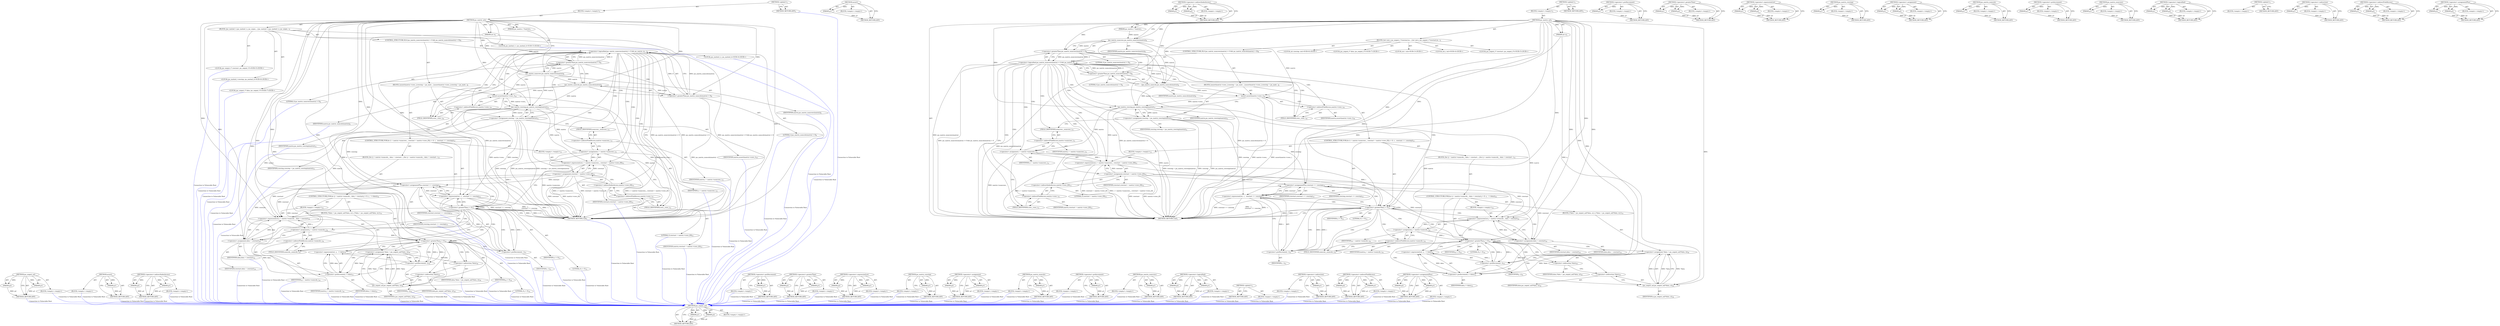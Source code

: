 digraph "&lt;operator&gt;.assignmentPlus" {
vulnerable_172 [label=<(METHOD,jas_seqent_asl)>];
vulnerable_173 [label=<(PARAM,p1)>];
vulnerable_174 [label=<(PARAM,p2)>];
vulnerable_175 [label=<(BLOCK,&lt;empty&gt;,&lt;empty&gt;)>];
vulnerable_176 [label=<(METHOD_RETURN,ANY)>];
vulnerable_127 [label=<(METHOD,assert)>];
vulnerable_128 [label=<(PARAM,p1)>];
vulnerable_129 [label=<(BLOCK,&lt;empty&gt;,&lt;empty&gt;)>];
vulnerable_130 [label=<(METHOD_RETURN,ANY)>];
vulnerable_150 [label=<(METHOD,&lt;operator&gt;.indirectIndexAccess)>];
vulnerable_151 [label=<(PARAM,p1)>];
vulnerable_152 [label=<(PARAM,p2)>];
vulnerable_153 [label=<(BLOCK,&lt;empty&gt;,&lt;empty&gt;)>];
vulnerable_154 [label=<(METHOD_RETURN,ANY)>];
vulnerable_6 [label=<(METHOD,&lt;global&gt;)<SUB>1</SUB>>];
vulnerable_7 [label=<(BLOCK,&lt;empty&gt;,&lt;empty&gt;)<SUB>1</SUB>>];
vulnerable_8 [label=<(METHOD,jas_matrix_asl)<SUB>1</SUB>>];
vulnerable_9 [label=<(PARAM,jas_matrix_t *matrix)<SUB>1</SUB>>];
vulnerable_10 [label=<(PARAM,int n)<SUB>1</SUB>>];
vulnerable_11 [label=<(BLOCK,{
	int i;
	int j;
 	jas_seqent_t *rowstart;
	in...,{
	int i;
	int j;
 	jas_seqent_t *rowstart;
	in...)<SUB>2</SUB>>];
vulnerable_12 [label="<(LOCAL,int i: int)<SUB>3</SUB>>"];
vulnerable_13 [label="<(LOCAL,int j: int)<SUB>4</SUB>>"];
vulnerable_14 [label="<(LOCAL,jas_seqent_t* rowstart: jas_seqent_t*)<SUB>5</SUB>>"];
vulnerable_15 [label="<(LOCAL,int rowstep: int)<SUB>6</SUB>>"];
vulnerable_16 [label="<(LOCAL,jas_seqent_t* data: jas_seqent_t*)<SUB>7</SUB>>"];
vulnerable_17 [label=<(CONTROL_STRUCTURE,IF,if (jas_matrix_numrows(matrix) &gt; 0 &amp;&amp; jas_matrix_numcols(matrix) &gt; 0))<SUB>9</SUB>>];
vulnerable_18 [label=<(&lt;operator&gt;.logicalAnd,jas_matrix_numrows(matrix) &gt; 0 &amp;&amp; jas_matrix_nu...)<SUB>9</SUB>>];
vulnerable_19 [label=<(&lt;operator&gt;.greaterThan,jas_matrix_numrows(matrix) &gt; 0)<SUB>9</SUB>>];
vulnerable_20 [label=<(jas_matrix_numrows,jas_matrix_numrows(matrix))<SUB>9</SUB>>];
vulnerable_21 [label=<(IDENTIFIER,matrix,jas_matrix_numrows(matrix))<SUB>9</SUB>>];
vulnerable_22 [label=<(LITERAL,0,jas_matrix_numrows(matrix) &gt; 0)<SUB>9</SUB>>];
vulnerable_23 [label=<(&lt;operator&gt;.greaterThan,jas_matrix_numcols(matrix) &gt; 0)<SUB>9</SUB>>];
vulnerable_24 [label=<(jas_matrix_numcols,jas_matrix_numcols(matrix))<SUB>9</SUB>>];
vulnerable_25 [label=<(IDENTIFIER,matrix,jas_matrix_numcols(matrix))<SUB>9</SUB>>];
vulnerable_26 [label=<(LITERAL,0,jas_matrix_numcols(matrix) &gt; 0)<SUB>9</SUB>>];
vulnerable_27 [label=<(BLOCK,{
		assert(matrix-&gt;rows_);
		rowstep = jas_matr...,{
		assert(matrix-&gt;rows_);
		rowstep = jas_matr...)<SUB>9</SUB>>];
vulnerable_28 [label=<(assert,assert(matrix-&gt;rows_))<SUB>10</SUB>>];
vulnerable_29 [label=<(&lt;operator&gt;.indirectFieldAccess,matrix-&gt;rows_)<SUB>10</SUB>>];
vulnerable_30 [label=<(IDENTIFIER,matrix,assert(matrix-&gt;rows_))<SUB>10</SUB>>];
vulnerable_31 [label=<(FIELD_IDENTIFIER,rows_,rows_)<SUB>10</SUB>>];
vulnerable_32 [label=<(&lt;operator&gt;.assignment,rowstep = jas_matrix_rowstep(matrix))<SUB>11</SUB>>];
vulnerable_33 [label=<(IDENTIFIER,rowstep,rowstep = jas_matrix_rowstep(matrix))<SUB>11</SUB>>];
vulnerable_34 [label=<(jas_matrix_rowstep,jas_matrix_rowstep(matrix))<SUB>11</SUB>>];
vulnerable_35 [label=<(IDENTIFIER,matrix,jas_matrix_rowstep(matrix))<SUB>11</SUB>>];
vulnerable_36 [label=<(CONTROL_STRUCTURE,FOR,for (i = matrix-&gt;numrows_, rowstart = matrix-&gt;rows_[0];i &gt; 0;--i,
		  rowstart += rowstep))<SUB>12</SUB>>];
vulnerable_37 [label=<(BLOCK,&lt;empty&gt;,&lt;empty&gt;)<SUB>12</SUB>>];
vulnerable_38 [label=<(&lt;operator&gt;.expressionList,i = matrix-&gt;numrows_, rowstart = matrix-&gt;rows_[0])<SUB>12</SUB>>];
vulnerable_39 [label=<(&lt;operator&gt;.assignment,i = matrix-&gt;numrows_)<SUB>12</SUB>>];
vulnerable_40 [label=<(IDENTIFIER,i,i = matrix-&gt;numrows_)<SUB>12</SUB>>];
vulnerable_41 [label=<(&lt;operator&gt;.indirectFieldAccess,matrix-&gt;numrows_)<SUB>12</SUB>>];
vulnerable_42 [label=<(IDENTIFIER,matrix,i = matrix-&gt;numrows_)<SUB>12</SUB>>];
vulnerable_43 [label=<(FIELD_IDENTIFIER,numrows_,numrows_)<SUB>12</SUB>>];
vulnerable_44 [label=<(&lt;operator&gt;.assignment,rowstart = matrix-&gt;rows_[0])<SUB>12</SUB>>];
vulnerable_45 [label=<(IDENTIFIER,rowstart,rowstart = matrix-&gt;rows_[0])<SUB>12</SUB>>];
vulnerable_46 [label=<(&lt;operator&gt;.indirectIndexAccess,matrix-&gt;rows_[0])<SUB>12</SUB>>];
vulnerable_47 [label=<(&lt;operator&gt;.indirectFieldAccess,matrix-&gt;rows_)<SUB>12</SUB>>];
vulnerable_48 [label=<(IDENTIFIER,matrix,rowstart = matrix-&gt;rows_[0])<SUB>12</SUB>>];
vulnerable_49 [label=<(FIELD_IDENTIFIER,rows_,rows_)<SUB>12</SUB>>];
vulnerable_50 [label=<(LITERAL,0,rowstart = matrix-&gt;rows_[0])<SUB>12</SUB>>];
vulnerable_51 [label=<(&lt;operator&gt;.greaterThan,i &gt; 0)<SUB>12</SUB>>];
vulnerable_52 [label=<(IDENTIFIER,i,i &gt; 0)<SUB>12</SUB>>];
vulnerable_53 [label=<(LITERAL,0,i &gt; 0)<SUB>12</SUB>>];
vulnerable_54 [label=<(&lt;operator&gt;.expressionList,--i,
		  rowstart += rowstep)<SUB>12</SUB>>];
vulnerable_55 [label=<(&lt;operator&gt;.preDecrement,--i)<SUB>12</SUB>>];
vulnerable_56 [label=<(IDENTIFIER,i,--i)<SUB>12</SUB>>];
vulnerable_57 [label=<(&lt;operator&gt;.assignmentPlus,rowstart += rowstep)<SUB>13</SUB>>];
vulnerable_58 [label=<(IDENTIFIER,rowstart,rowstart += rowstep)<SUB>13</SUB>>];
vulnerable_59 [label=<(IDENTIFIER,rowstep,rowstart += rowstep)<SUB>13</SUB>>];
vulnerable_60 [label=<(BLOCK,{
			for (j = matrix-&gt;numcols_, data = rowstart...,{
			for (j = matrix-&gt;numcols_, data = rowstart...)<SUB>13</SUB>>];
vulnerable_61 [label=<(CONTROL_STRUCTURE,FOR,for (j = matrix-&gt;numcols_, data = rowstart;j &gt; 0;--j,
			  ++data))<SUB>14</SUB>>];
vulnerable_62 [label=<(BLOCK,&lt;empty&gt;,&lt;empty&gt;)<SUB>14</SUB>>];
vulnerable_63 [label=<(&lt;operator&gt;.expressionList,j = matrix-&gt;numcols_, data = rowstart)<SUB>14</SUB>>];
vulnerable_64 [label=<(&lt;operator&gt;.assignment,j = matrix-&gt;numcols_)<SUB>14</SUB>>];
vulnerable_65 [label=<(IDENTIFIER,j,j = matrix-&gt;numcols_)<SUB>14</SUB>>];
vulnerable_66 [label=<(&lt;operator&gt;.indirectFieldAccess,matrix-&gt;numcols_)<SUB>14</SUB>>];
vulnerable_67 [label=<(IDENTIFIER,matrix,j = matrix-&gt;numcols_)<SUB>14</SUB>>];
vulnerable_68 [label=<(FIELD_IDENTIFIER,numcols_,numcols_)<SUB>14</SUB>>];
vulnerable_69 [label=<(&lt;operator&gt;.assignment,data = rowstart)<SUB>14</SUB>>];
vulnerable_70 [label=<(IDENTIFIER,data,data = rowstart)<SUB>14</SUB>>];
vulnerable_71 [label=<(IDENTIFIER,rowstart,data = rowstart)<SUB>14</SUB>>];
vulnerable_72 [label=<(&lt;operator&gt;.greaterThan,j &gt; 0)<SUB>14</SUB>>];
vulnerable_73 [label=<(IDENTIFIER,j,j &gt; 0)<SUB>14</SUB>>];
vulnerable_74 [label=<(LITERAL,0,j &gt; 0)<SUB>14</SUB>>];
vulnerable_75 [label=<(&lt;operator&gt;.expressionList,--j,
			  ++data)<SUB>14</SUB>>];
vulnerable_76 [label=<(&lt;operator&gt;.preDecrement,--j)<SUB>14</SUB>>];
vulnerable_77 [label=<(IDENTIFIER,j,--j)<SUB>14</SUB>>];
vulnerable_78 [label=<(&lt;operator&gt;.preIncrement,++data)<SUB>15</SUB>>];
vulnerable_79 [label=<(IDENTIFIER,data,++data)<SUB>15</SUB>>];
vulnerable_80 [label=<(BLOCK,{
				*data = jas_seqent_asl(*data, n);
			},{
				*data = jas_seqent_asl(*data, n);
			})<SUB>15</SUB>>];
vulnerable_81 [label=<(&lt;operator&gt;.assignment,*data = jas_seqent_asl(*data, n))<SUB>16</SUB>>];
vulnerable_82 [label=<(&lt;operator&gt;.indirection,*data)<SUB>16</SUB>>];
vulnerable_83 [label=<(IDENTIFIER,data,*data = jas_seqent_asl(*data, n))<SUB>16</SUB>>];
vulnerable_84 [label=<(jas_seqent_asl,jas_seqent_asl(*data, n))<SUB>16</SUB>>];
vulnerable_85 [label=<(&lt;operator&gt;.indirection,*data)<SUB>16</SUB>>];
vulnerable_86 [label=<(IDENTIFIER,data,jas_seqent_asl(*data, n))<SUB>16</SUB>>];
vulnerable_87 [label=<(IDENTIFIER,n,jas_seqent_asl(*data, n))<SUB>16</SUB>>];
vulnerable_88 [label=<(METHOD_RETURN,void)<SUB>1</SUB>>];
vulnerable_90 [label=<(METHOD_RETURN,ANY)<SUB>1</SUB>>];
vulnerable_155 [label=<(METHOD,&lt;operator&gt;.preDecrement)>];
vulnerable_156 [label=<(PARAM,p1)>];
vulnerable_157 [label=<(BLOCK,&lt;empty&gt;,&lt;empty&gt;)>];
vulnerable_158 [label=<(METHOD_RETURN,ANY)>];
vulnerable_114 [label=<(METHOD,&lt;operator&gt;.greaterThan)>];
vulnerable_115 [label=<(PARAM,p1)>];
vulnerable_116 [label=<(PARAM,p2)>];
vulnerable_117 [label=<(BLOCK,&lt;empty&gt;,&lt;empty&gt;)>];
vulnerable_118 [label=<(METHOD_RETURN,ANY)>];
vulnerable_145 [label=<(METHOD,&lt;operator&gt;.expressionList)>];
vulnerable_146 [label=<(PARAM,p1)>];
vulnerable_147 [label=<(PARAM,p2)>];
vulnerable_148 [label=<(BLOCK,&lt;empty&gt;,&lt;empty&gt;)>];
vulnerable_149 [label=<(METHOD_RETURN,ANY)>];
vulnerable_141 [label=<(METHOD,jas_matrix_rowstep)>];
vulnerable_142 [label=<(PARAM,p1)>];
vulnerable_143 [label=<(BLOCK,&lt;empty&gt;,&lt;empty&gt;)>];
vulnerable_144 [label=<(METHOD_RETURN,ANY)>];
vulnerable_136 [label=<(METHOD,&lt;operator&gt;.assignment)>];
vulnerable_137 [label=<(PARAM,p1)>];
vulnerable_138 [label=<(PARAM,p2)>];
vulnerable_139 [label=<(BLOCK,&lt;empty&gt;,&lt;empty&gt;)>];
vulnerable_140 [label=<(METHOD_RETURN,ANY)>];
vulnerable_123 [label=<(METHOD,jas_matrix_numcols)>];
vulnerable_124 [label=<(PARAM,p1)>];
vulnerable_125 [label=<(BLOCK,&lt;empty&gt;,&lt;empty&gt;)>];
vulnerable_126 [label=<(METHOD_RETURN,ANY)>];
vulnerable_164 [label=<(METHOD,&lt;operator&gt;.preIncrement)>];
vulnerable_165 [label=<(PARAM,p1)>];
vulnerable_166 [label=<(BLOCK,&lt;empty&gt;,&lt;empty&gt;)>];
vulnerable_167 [label=<(METHOD_RETURN,ANY)>];
vulnerable_119 [label=<(METHOD,jas_matrix_numrows)>];
vulnerable_120 [label=<(PARAM,p1)>];
vulnerable_121 [label=<(BLOCK,&lt;empty&gt;,&lt;empty&gt;)>];
vulnerable_122 [label=<(METHOD_RETURN,ANY)>];
vulnerable_109 [label=<(METHOD,&lt;operator&gt;.logicalAnd)>];
vulnerable_110 [label=<(PARAM,p1)>];
vulnerable_111 [label=<(PARAM,p2)>];
vulnerable_112 [label=<(BLOCK,&lt;empty&gt;,&lt;empty&gt;)>];
vulnerable_113 [label=<(METHOD_RETURN,ANY)>];
vulnerable_103 [label=<(METHOD,&lt;global&gt;)<SUB>1</SUB>>];
vulnerable_104 [label=<(BLOCK,&lt;empty&gt;,&lt;empty&gt;)>];
vulnerable_105 [label=<(METHOD_RETURN,ANY)>];
vulnerable_168 [label=<(METHOD,&lt;operator&gt;.indirection)>];
vulnerable_169 [label=<(PARAM,p1)>];
vulnerable_170 [label=<(BLOCK,&lt;empty&gt;,&lt;empty&gt;)>];
vulnerable_171 [label=<(METHOD_RETURN,ANY)>];
vulnerable_131 [label=<(METHOD,&lt;operator&gt;.indirectFieldAccess)>];
vulnerable_132 [label=<(PARAM,p1)>];
vulnerable_133 [label=<(PARAM,p2)>];
vulnerable_134 [label=<(BLOCK,&lt;empty&gt;,&lt;empty&gt;)>];
vulnerable_135 [label=<(METHOD_RETURN,ANY)>];
vulnerable_159 [label=<(METHOD,&lt;operator&gt;.assignmentPlus)>];
vulnerable_160 [label=<(PARAM,p1)>];
vulnerable_161 [label=<(PARAM,p2)>];
vulnerable_162 [label=<(BLOCK,&lt;empty&gt;,&lt;empty&gt;)>];
vulnerable_163 [label=<(METHOD_RETURN,ANY)>];
fixed_174 [label=<(METHOD,jas_seqent_asl)>];
fixed_175 [label=<(PARAM,p1)>];
fixed_176 [label=<(PARAM,p2)>];
fixed_177 [label=<(BLOCK,&lt;empty&gt;,&lt;empty&gt;)>];
fixed_178 [label=<(METHOD_RETURN,ANY)>];
fixed_129 [label=<(METHOD,assert)>];
fixed_130 [label=<(PARAM,p1)>];
fixed_131 [label=<(BLOCK,&lt;empty&gt;,&lt;empty&gt;)>];
fixed_132 [label=<(METHOD_RETURN,ANY)>];
fixed_152 [label=<(METHOD,&lt;operator&gt;.indirectIndexAccess)>];
fixed_153 [label=<(PARAM,p1)>];
fixed_154 [label=<(PARAM,p2)>];
fixed_155 [label=<(BLOCK,&lt;empty&gt;,&lt;empty&gt;)>];
fixed_156 [label=<(METHOD_RETURN,ANY)>];
fixed_6 [label=<(METHOD,&lt;global&gt;)<SUB>1</SUB>>];
fixed_7 [label=<(BLOCK,&lt;empty&gt;,&lt;empty&gt;)<SUB>1</SUB>>];
fixed_8 [label=<(METHOD,jas_matrix_asl)<SUB>1</SUB>>];
fixed_9 [label=<(PARAM,jas_matrix_t *matrix)<SUB>1</SUB>>];
fixed_10 [label=<(PARAM,int n)<SUB>1</SUB>>];
fixed_11 [label=<(BLOCK,{
	jas_matind_t i;
	jas_matind_t j;
 	jas_seqen...,{
	jas_matind_t i;
	jas_matind_t j;
 	jas_seqen...)<SUB>2</SUB>>];
fixed_12 [label="<(LOCAL,jas_matind_t i: jas_matind_t)<SUB>3</SUB>>"];
fixed_13 [label="<(LOCAL,jas_matind_t j: jas_matind_t)<SUB>4</SUB>>"];
fixed_14 [label="<(LOCAL,jas_seqent_t* rowstart: jas_seqent_t*)<SUB>5</SUB>>"];
fixed_15 [label="<(LOCAL,jas_matind_t rowstep: jas_matind_t)<SUB>6</SUB>>"];
fixed_16 [label="<(LOCAL,jas_seqent_t* data: jas_seqent_t*)<SUB>7</SUB>>"];
fixed_17 [label=<(CONTROL_STRUCTURE,IF,if (jas_matrix_numrows(matrix) &gt; 0 &amp;&amp; jas_matrix_numcols(matrix) &gt; 0))<SUB>9</SUB>>];
fixed_18 [label=<(&lt;operator&gt;.logicalAnd,jas_matrix_numrows(matrix) &gt; 0 &amp;&amp; jas_matrix_nu...)<SUB>9</SUB>>];
fixed_19 [label=<(&lt;operator&gt;.greaterThan,jas_matrix_numrows(matrix) &gt; 0)<SUB>9</SUB>>];
fixed_20 [label=<(jas_matrix_numrows,jas_matrix_numrows(matrix))<SUB>9</SUB>>];
fixed_21 [label=<(IDENTIFIER,matrix,jas_matrix_numrows(matrix))<SUB>9</SUB>>];
fixed_22 [label=<(LITERAL,0,jas_matrix_numrows(matrix) &gt; 0)<SUB>9</SUB>>];
fixed_23 [label=<(&lt;operator&gt;.greaterThan,jas_matrix_numcols(matrix) &gt; 0)<SUB>9</SUB>>];
fixed_24 [label=<(jas_matrix_numcols,jas_matrix_numcols(matrix))<SUB>9</SUB>>];
fixed_25 [label=<(IDENTIFIER,matrix,jas_matrix_numcols(matrix))<SUB>9</SUB>>];
fixed_26 [label=<(LITERAL,0,jas_matrix_numcols(matrix) &gt; 0)<SUB>9</SUB>>];
fixed_27 [label=<(BLOCK,{
		assert(matrix-&gt;rows_);
		rowstep = jas_matr...,{
		assert(matrix-&gt;rows_);
		rowstep = jas_matr...)<SUB>9</SUB>>];
fixed_28 [label=<(assert,assert(matrix-&gt;rows_))<SUB>10</SUB>>];
fixed_29 [label=<(&lt;operator&gt;.indirectFieldAccess,matrix-&gt;rows_)<SUB>10</SUB>>];
fixed_30 [label=<(IDENTIFIER,matrix,assert(matrix-&gt;rows_))<SUB>10</SUB>>];
fixed_31 [label=<(FIELD_IDENTIFIER,rows_,rows_)<SUB>10</SUB>>];
fixed_32 [label=<(&lt;operator&gt;.assignment,rowstep = jas_matrix_rowstep(matrix))<SUB>11</SUB>>];
fixed_33 [label=<(IDENTIFIER,rowstep,rowstep = jas_matrix_rowstep(matrix))<SUB>11</SUB>>];
fixed_34 [label=<(jas_matrix_rowstep,jas_matrix_rowstep(matrix))<SUB>11</SUB>>];
fixed_35 [label=<(IDENTIFIER,matrix,jas_matrix_rowstep(matrix))<SUB>11</SUB>>];
fixed_36 [label=<(CONTROL_STRUCTURE,FOR,for (i = matrix-&gt;numrows_, rowstart = matrix-&gt;rows_[0];i &gt; 0;--i,
		  rowstart += rowstep))<SUB>12</SUB>>];
fixed_37 [label=<(BLOCK,&lt;empty&gt;,&lt;empty&gt;)<SUB>12</SUB>>];
fixed_38 [label=<(&lt;operator&gt;.expressionList,i = matrix-&gt;numrows_, rowstart = matrix-&gt;rows_[0])<SUB>12</SUB>>];
fixed_39 [label=<(&lt;operator&gt;.assignment,i = matrix-&gt;numrows_)<SUB>12</SUB>>];
fixed_40 [label=<(IDENTIFIER,i,i = matrix-&gt;numrows_)<SUB>12</SUB>>];
fixed_41 [label=<(&lt;operator&gt;.indirectFieldAccess,matrix-&gt;numrows_)<SUB>12</SUB>>];
fixed_42 [label=<(IDENTIFIER,matrix,i = matrix-&gt;numrows_)<SUB>12</SUB>>];
fixed_43 [label=<(FIELD_IDENTIFIER,numrows_,numrows_)<SUB>12</SUB>>];
fixed_44 [label=<(&lt;operator&gt;.assignment,rowstart = matrix-&gt;rows_[0])<SUB>12</SUB>>];
fixed_45 [label=<(IDENTIFIER,rowstart,rowstart = matrix-&gt;rows_[0])<SUB>12</SUB>>];
fixed_46 [label=<(&lt;operator&gt;.indirectIndexAccess,matrix-&gt;rows_[0])<SUB>12</SUB>>];
fixed_47 [label=<(&lt;operator&gt;.indirectFieldAccess,matrix-&gt;rows_)<SUB>12</SUB>>];
fixed_48 [label=<(IDENTIFIER,matrix,rowstart = matrix-&gt;rows_[0])<SUB>12</SUB>>];
fixed_49 [label=<(FIELD_IDENTIFIER,rows_,rows_)<SUB>12</SUB>>];
fixed_50 [label=<(LITERAL,0,rowstart = matrix-&gt;rows_[0])<SUB>12</SUB>>];
fixed_51 [label=<(&lt;operator&gt;.greaterThan,i &gt; 0)<SUB>12</SUB>>];
fixed_52 [label=<(IDENTIFIER,i,i &gt; 0)<SUB>12</SUB>>];
fixed_53 [label=<(LITERAL,0,i &gt; 0)<SUB>12</SUB>>];
fixed_54 [label=<(&lt;operator&gt;.expressionList,--i,
		  rowstart += rowstep)<SUB>12</SUB>>];
fixed_55 [label=<(&lt;operator&gt;.preDecrement,--i)<SUB>12</SUB>>];
fixed_56 [label=<(IDENTIFIER,i,--i)<SUB>12</SUB>>];
fixed_57 [label=<(&lt;operator&gt;.assignmentPlus,rowstart += rowstep)<SUB>13</SUB>>];
fixed_58 [label=<(IDENTIFIER,rowstart,rowstart += rowstep)<SUB>13</SUB>>];
fixed_59 [label=<(IDENTIFIER,rowstep,rowstart += rowstep)<SUB>13</SUB>>];
fixed_60 [label=<(BLOCK,{
			for (j = matrix-&gt;numcols_, data = rowstart...,{
			for (j = matrix-&gt;numcols_, data = rowstart...)<SUB>13</SUB>>];
fixed_61 [label=<(CONTROL_STRUCTURE,FOR,for (j = matrix-&gt;numcols_, data = rowstart;j &gt; 0;--j,
			  ++data))<SUB>14</SUB>>];
fixed_62 [label=<(BLOCK,&lt;empty&gt;,&lt;empty&gt;)<SUB>14</SUB>>];
fixed_63 [label=<(&lt;operator&gt;.expressionList,j = matrix-&gt;numcols_, data = rowstart)<SUB>14</SUB>>];
fixed_64 [label=<(&lt;operator&gt;.assignment,j = matrix-&gt;numcols_)<SUB>14</SUB>>];
fixed_65 [label=<(IDENTIFIER,j,j = matrix-&gt;numcols_)<SUB>14</SUB>>];
fixed_66 [label=<(&lt;operator&gt;.indirectFieldAccess,matrix-&gt;numcols_)<SUB>14</SUB>>];
fixed_67 [label=<(IDENTIFIER,matrix,j = matrix-&gt;numcols_)<SUB>14</SUB>>];
fixed_68 [label=<(FIELD_IDENTIFIER,numcols_,numcols_)<SUB>14</SUB>>];
fixed_69 [label=<(&lt;operator&gt;.assignment,data = rowstart)<SUB>14</SUB>>];
fixed_70 [label=<(IDENTIFIER,data,data = rowstart)<SUB>14</SUB>>];
fixed_71 [label=<(IDENTIFIER,rowstart,data = rowstart)<SUB>14</SUB>>];
fixed_72 [label=<(&lt;operator&gt;.greaterThan,j &gt; 0)<SUB>14</SUB>>];
fixed_73 [label=<(IDENTIFIER,j,j &gt; 0)<SUB>14</SUB>>];
fixed_74 [label=<(LITERAL,0,j &gt; 0)<SUB>14</SUB>>];
fixed_75 [label=<(&lt;operator&gt;.expressionList,--j,
			  ++data)<SUB>14</SUB>>];
fixed_76 [label=<(&lt;operator&gt;.preDecrement,--j)<SUB>14</SUB>>];
fixed_77 [label=<(IDENTIFIER,j,--j)<SUB>14</SUB>>];
fixed_78 [label=<(&lt;operator&gt;.preIncrement,++data)<SUB>15</SUB>>];
fixed_79 [label=<(IDENTIFIER,data,++data)<SUB>15</SUB>>];
fixed_80 [label=<(BLOCK,{
				*data = jas_seqent_asl(*data, n);
			},{
				*data = jas_seqent_asl(*data, n);
			})<SUB>15</SUB>>];
fixed_81 [label=<(&lt;operator&gt;.assignment,*data = jas_seqent_asl(*data, n))<SUB>16</SUB>>];
fixed_82 [label=<(&lt;operator&gt;.indirection,*data)<SUB>16</SUB>>];
fixed_83 [label=<(IDENTIFIER,data,*data = jas_seqent_asl(*data, n))<SUB>16</SUB>>];
fixed_84 [label=<(jas_seqent_asl,jas_seqent_asl(*data, n))<SUB>16</SUB>>];
fixed_85 [label=<(&lt;operator&gt;.indirection,*data)<SUB>16</SUB>>];
fixed_86 [label=<(IDENTIFIER,data,jas_seqent_asl(*data, n))<SUB>16</SUB>>];
fixed_87 [label=<(IDENTIFIER,n,jas_seqent_asl(*data, n))<SUB>16</SUB>>];
fixed_88 [label=<(METHOD_RETURN,void)<SUB>1</SUB>>];
fixed_90 [label=<(METHOD_RETURN,ANY)<SUB>1</SUB>>];
fixed_157 [label=<(METHOD,&lt;operator&gt;.preDecrement)>];
fixed_158 [label=<(PARAM,p1)>];
fixed_159 [label=<(BLOCK,&lt;empty&gt;,&lt;empty&gt;)>];
fixed_160 [label=<(METHOD_RETURN,ANY)>];
fixed_116 [label=<(METHOD,&lt;operator&gt;.greaterThan)>];
fixed_117 [label=<(PARAM,p1)>];
fixed_118 [label=<(PARAM,p2)>];
fixed_119 [label=<(BLOCK,&lt;empty&gt;,&lt;empty&gt;)>];
fixed_120 [label=<(METHOD_RETURN,ANY)>];
fixed_147 [label=<(METHOD,&lt;operator&gt;.expressionList)>];
fixed_148 [label=<(PARAM,p1)>];
fixed_149 [label=<(PARAM,p2)>];
fixed_150 [label=<(BLOCK,&lt;empty&gt;,&lt;empty&gt;)>];
fixed_151 [label=<(METHOD_RETURN,ANY)>];
fixed_143 [label=<(METHOD,jas_matrix_rowstep)>];
fixed_144 [label=<(PARAM,p1)>];
fixed_145 [label=<(BLOCK,&lt;empty&gt;,&lt;empty&gt;)>];
fixed_146 [label=<(METHOD_RETURN,ANY)>];
fixed_138 [label=<(METHOD,&lt;operator&gt;.assignment)>];
fixed_139 [label=<(PARAM,p1)>];
fixed_140 [label=<(PARAM,p2)>];
fixed_141 [label=<(BLOCK,&lt;empty&gt;,&lt;empty&gt;)>];
fixed_142 [label=<(METHOD_RETURN,ANY)>];
fixed_125 [label=<(METHOD,jas_matrix_numcols)>];
fixed_126 [label=<(PARAM,p1)>];
fixed_127 [label=<(BLOCK,&lt;empty&gt;,&lt;empty&gt;)>];
fixed_128 [label=<(METHOD_RETURN,ANY)>];
fixed_166 [label=<(METHOD,&lt;operator&gt;.preIncrement)>];
fixed_167 [label=<(PARAM,p1)>];
fixed_168 [label=<(BLOCK,&lt;empty&gt;,&lt;empty&gt;)>];
fixed_169 [label=<(METHOD_RETURN,ANY)>];
fixed_121 [label=<(METHOD,jas_matrix_numrows)>];
fixed_122 [label=<(PARAM,p1)>];
fixed_123 [label=<(BLOCK,&lt;empty&gt;,&lt;empty&gt;)>];
fixed_124 [label=<(METHOD_RETURN,ANY)>];
fixed_111 [label=<(METHOD,&lt;operator&gt;.logicalAnd)>];
fixed_112 [label=<(PARAM,p1)>];
fixed_113 [label=<(PARAM,p2)>];
fixed_114 [label=<(BLOCK,&lt;empty&gt;,&lt;empty&gt;)>];
fixed_115 [label=<(METHOD_RETURN,ANY)>];
fixed_105 [label=<(METHOD,&lt;global&gt;)<SUB>1</SUB>>];
fixed_106 [label=<(BLOCK,&lt;empty&gt;,&lt;empty&gt;)>];
fixed_107 [label=<(METHOD_RETURN,ANY)>];
fixed_170 [label=<(METHOD,&lt;operator&gt;.indirection)>];
fixed_171 [label=<(PARAM,p1)>];
fixed_172 [label=<(BLOCK,&lt;empty&gt;,&lt;empty&gt;)>];
fixed_173 [label=<(METHOD_RETURN,ANY)>];
fixed_133 [label=<(METHOD,&lt;operator&gt;.indirectFieldAccess)>];
fixed_134 [label=<(PARAM,p1)>];
fixed_135 [label=<(PARAM,p2)>];
fixed_136 [label=<(BLOCK,&lt;empty&gt;,&lt;empty&gt;)>];
fixed_137 [label=<(METHOD_RETURN,ANY)>];
fixed_161 [label=<(METHOD,&lt;operator&gt;.assignmentPlus)>];
fixed_162 [label=<(PARAM,p1)>];
fixed_163 [label=<(PARAM,p2)>];
fixed_164 [label=<(BLOCK,&lt;empty&gt;,&lt;empty&gt;)>];
fixed_165 [label=<(METHOD_RETURN,ANY)>];
vulnerable_172 -> vulnerable_173  [key=0, label="AST: "];
vulnerable_172 -> vulnerable_173  [key=1, label="DDG: "];
vulnerable_172 -> vulnerable_175  [key=0, label="AST: "];
vulnerable_172 -> vulnerable_174  [key=0, label="AST: "];
vulnerable_172 -> vulnerable_174  [key=1, label="DDG: "];
vulnerable_172 -> vulnerable_176  [key=0, label="AST: "];
vulnerable_172 -> vulnerable_176  [key=1, label="CFG: "];
vulnerable_173 -> vulnerable_176  [key=0, label="DDG: p1"];
vulnerable_174 -> vulnerable_176  [key=0, label="DDG: p2"];
vulnerable_127 -> vulnerable_128  [key=0, label="AST: "];
vulnerable_127 -> vulnerable_128  [key=1, label="DDG: "];
vulnerable_127 -> vulnerable_129  [key=0, label="AST: "];
vulnerable_127 -> vulnerable_130  [key=0, label="AST: "];
vulnerable_127 -> vulnerable_130  [key=1, label="CFG: "];
vulnerable_128 -> vulnerable_130  [key=0, label="DDG: p1"];
vulnerable_150 -> vulnerable_151  [key=0, label="AST: "];
vulnerable_150 -> vulnerable_151  [key=1, label="DDG: "];
vulnerable_150 -> vulnerable_153  [key=0, label="AST: "];
vulnerable_150 -> vulnerable_152  [key=0, label="AST: "];
vulnerable_150 -> vulnerable_152  [key=1, label="DDG: "];
vulnerable_150 -> vulnerable_154  [key=0, label="AST: "];
vulnerable_150 -> vulnerable_154  [key=1, label="CFG: "];
vulnerable_151 -> vulnerable_154  [key=0, label="DDG: p1"];
vulnerable_152 -> vulnerable_154  [key=0, label="DDG: p2"];
vulnerable_6 -> vulnerable_7  [key=0, label="AST: "];
vulnerable_6 -> vulnerable_90  [key=0, label="AST: "];
vulnerable_6 -> vulnerable_90  [key=1, label="CFG: "];
vulnerable_7 -> vulnerable_8  [key=0, label="AST: "];
vulnerable_8 -> vulnerable_9  [key=0, label="AST: "];
vulnerable_8 -> vulnerable_9  [key=1, label="DDG: "];
vulnerable_8 -> vulnerable_10  [key=0, label="AST: "];
vulnerable_8 -> vulnerable_10  [key=1, label="DDG: "];
vulnerable_8 -> vulnerable_11  [key=0, label="AST: "];
vulnerable_8 -> vulnerable_88  [key=0, label="AST: "];
vulnerable_8 -> vulnerable_20  [key=0, label="CFG: "];
vulnerable_8 -> vulnerable_20  [key=1, label="DDG: "];
vulnerable_8 -> vulnerable_19  [key=0, label="DDG: "];
vulnerable_8 -> vulnerable_23  [key=0, label="DDG: "];
vulnerable_8 -> vulnerable_24  [key=0, label="DDG: "];
vulnerable_8 -> vulnerable_34  [key=0, label="DDG: "];
vulnerable_8 -> vulnerable_51  [key=0, label="DDG: "];
vulnerable_8 -> vulnerable_54  [key=0, label="DDG: "];
vulnerable_8 -> vulnerable_55  [key=0, label="DDG: "];
vulnerable_8 -> vulnerable_57  [key=0, label="DDG: "];
vulnerable_8 -> vulnerable_72  [key=0, label="DDG: "];
vulnerable_8 -> vulnerable_63  [key=0, label="DDG: "];
vulnerable_8 -> vulnerable_76  [key=0, label="DDG: "];
vulnerable_8 -> vulnerable_78  [key=0, label="DDG: "];
vulnerable_8 -> vulnerable_69  [key=0, label="DDG: "];
vulnerable_8 -> vulnerable_84  [key=0, label="DDG: "];
vulnerable_9 -> vulnerable_20  [key=0, label="DDG: matrix"];
vulnerable_10 -> vulnerable_88  [key=0, label="DDG: n"];
vulnerable_10 -> vulnerable_84  [key=0, label="DDG: n"];
vulnerable_11 -> vulnerable_12  [key=0, label="AST: "];
vulnerable_11 -> vulnerable_13  [key=0, label="AST: "];
vulnerable_11 -> vulnerable_14  [key=0, label="AST: "];
vulnerable_11 -> vulnerable_15  [key=0, label="AST: "];
vulnerable_11 -> vulnerable_16  [key=0, label="AST: "];
vulnerable_11 -> vulnerable_17  [key=0, label="AST: "];
vulnerable_17 -> vulnerable_18  [key=0, label="AST: "];
vulnerable_17 -> vulnerable_27  [key=0, label="AST: "];
vulnerable_18 -> vulnerable_19  [key=0, label="AST: "];
vulnerable_18 -> vulnerable_23  [key=0, label="AST: "];
vulnerable_18 -> vulnerable_88  [key=0, label="CFG: "];
vulnerable_18 -> vulnerable_88  [key=1, label="DDG: jas_matrix_numrows(matrix) &gt; 0"];
vulnerable_18 -> vulnerable_88  [key=2, label="DDG: jas_matrix_numcols(matrix) &gt; 0"];
vulnerable_18 -> vulnerable_88  [key=3, label="DDG: jas_matrix_numrows(matrix) &gt; 0 &amp;&amp; jas_matrix_numcols(matrix) &gt; 0"];
vulnerable_18 -> vulnerable_31  [key=0, label="CFG: "];
vulnerable_18 -> vulnerable_31  [key=1, label="CDG: "];
vulnerable_18 -> vulnerable_47  [key=0, label="CDG: "];
vulnerable_18 -> vulnerable_34  [key=0, label="CDG: "];
vulnerable_18 -> vulnerable_32  [key=0, label="CDG: "];
vulnerable_18 -> vulnerable_49  [key=0, label="CDG: "];
vulnerable_18 -> vulnerable_51  [key=0, label="CDG: "];
vulnerable_18 -> vulnerable_28  [key=0, label="CDG: "];
vulnerable_18 -> vulnerable_46  [key=0, label="CDG: "];
vulnerable_18 -> vulnerable_38  [key=0, label="CDG: "];
vulnerable_18 -> vulnerable_29  [key=0, label="CDG: "];
vulnerable_18 -> vulnerable_44  [key=0, label="CDG: "];
vulnerable_18 -> vulnerable_43  [key=0, label="CDG: "];
vulnerable_18 -> vulnerable_41  [key=0, label="CDG: "];
vulnerable_18 -> vulnerable_39  [key=0, label="CDG: "];
vulnerable_19 -> vulnerable_20  [key=0, label="AST: "];
vulnerable_19 -> vulnerable_22  [key=0, label="AST: "];
vulnerable_19 -> vulnerable_18  [key=0, label="CFG: "];
vulnerable_19 -> vulnerable_18  [key=1, label="DDG: jas_matrix_numrows(matrix)"];
vulnerable_19 -> vulnerable_18  [key=2, label="DDG: 0"];
vulnerable_19 -> vulnerable_24  [key=0, label="CFG: "];
vulnerable_19 -> vulnerable_24  [key=1, label="CDG: "];
vulnerable_19 -> vulnerable_88  [key=0, label="DDG: jas_matrix_numrows(matrix)"];
vulnerable_19 -> vulnerable_23  [key=0, label="CDG: "];
vulnerable_20 -> vulnerable_21  [key=0, label="AST: "];
vulnerable_20 -> vulnerable_19  [key=0, label="CFG: "];
vulnerable_20 -> vulnerable_19  [key=1, label="DDG: matrix"];
vulnerable_20 -> vulnerable_28  [key=0, label="DDG: matrix"];
vulnerable_20 -> vulnerable_24  [key=0, label="DDG: matrix"];
vulnerable_20 -> vulnerable_34  [key=0, label="DDG: matrix"];
vulnerable_23 -> vulnerable_24  [key=0, label="AST: "];
vulnerable_23 -> vulnerable_26  [key=0, label="AST: "];
vulnerable_23 -> vulnerable_18  [key=0, label="CFG: "];
vulnerable_23 -> vulnerable_18  [key=1, label="DDG: jas_matrix_numcols(matrix)"];
vulnerable_23 -> vulnerable_18  [key=2, label="DDG: 0"];
vulnerable_23 -> vulnerable_88  [key=0, label="DDG: jas_matrix_numcols(matrix)"];
vulnerable_24 -> vulnerable_25  [key=0, label="AST: "];
vulnerable_24 -> vulnerable_23  [key=0, label="CFG: "];
vulnerable_24 -> vulnerable_23  [key=1, label="DDG: matrix"];
vulnerable_24 -> vulnerable_28  [key=0, label="DDG: matrix"];
vulnerable_24 -> vulnerable_34  [key=0, label="DDG: matrix"];
vulnerable_27 -> vulnerable_28  [key=0, label="AST: "];
vulnerable_27 -> vulnerable_32  [key=0, label="AST: "];
vulnerable_27 -> vulnerable_36  [key=0, label="AST: "];
vulnerable_28 -> vulnerable_29  [key=0, label="AST: "];
vulnerable_28 -> vulnerable_34  [key=0, label="CFG: "];
vulnerable_28 -> vulnerable_34  [key=1, label="DDG: matrix-&gt;rows_"];
vulnerable_28 -> vulnerable_88  [key=0, label="DDG: matrix-&gt;rows_"];
vulnerable_28 -> vulnerable_88  [key=1, label="DDG: assert(matrix-&gt;rows_)"];
vulnerable_29 -> vulnerable_30  [key=0, label="AST: "];
vulnerable_29 -> vulnerable_31  [key=0, label="AST: "];
vulnerable_29 -> vulnerable_28  [key=0, label="CFG: "];
vulnerable_31 -> vulnerable_29  [key=0, label="CFG: "];
vulnerable_32 -> vulnerable_33  [key=0, label="AST: "];
vulnerable_32 -> vulnerable_34  [key=0, label="AST: "];
vulnerable_32 -> vulnerable_43  [key=0, label="CFG: "];
vulnerable_32 -> vulnerable_88  [key=0, label="DDG: rowstep"];
vulnerable_32 -> vulnerable_88  [key=1, label="DDG: jas_matrix_rowstep(matrix)"];
vulnerable_32 -> vulnerable_88  [key=2, label="DDG: rowstep = jas_matrix_rowstep(matrix)"];
vulnerable_32 -> vulnerable_54  [key=0, label="DDG: rowstep"];
vulnerable_32 -> vulnerable_57  [key=0, label="DDG: rowstep"];
vulnerable_34 -> vulnerable_35  [key=0, label="AST: "];
vulnerable_34 -> vulnerable_32  [key=0, label="CFG: "];
vulnerable_34 -> vulnerable_32  [key=1, label="DDG: matrix"];
vulnerable_34 -> vulnerable_88  [key=0, label="DDG: matrix"];
vulnerable_34 -> vulnerable_38  [key=0, label="DDG: matrix"];
vulnerable_34 -> vulnerable_39  [key=0, label="DDG: matrix"];
vulnerable_34 -> vulnerable_63  [key=0, label="DDG: matrix"];
vulnerable_34 -> vulnerable_64  [key=0, label="DDG: matrix"];
vulnerable_36 -> vulnerable_37  [key=0, label="AST: "];
vulnerable_36 -> vulnerable_51  [key=0, label="AST: "];
vulnerable_36 -> vulnerable_54  [key=0, label="AST: "];
vulnerable_36 -> vulnerable_60  [key=0, label="AST: "];
vulnerable_37 -> vulnerable_38  [key=0, label="AST: "];
vulnerable_38 -> vulnerable_39  [key=0, label="AST: "];
vulnerable_38 -> vulnerable_44  [key=0, label="AST: "];
vulnerable_38 -> vulnerable_51  [key=0, label="CFG: "];
vulnerable_38 -> vulnerable_88  [key=0, label="DDG: i = matrix-&gt;numrows_"];
vulnerable_38 -> vulnerable_88  [key=1, label="DDG: rowstart = matrix-&gt;rows_[0]"];
vulnerable_38 -> vulnerable_88  [key=2, label="DDG: i = matrix-&gt;numrows_, rowstart = matrix-&gt;rows_[0]"];
vulnerable_39 -> vulnerable_40  [key=0, label="AST: "];
vulnerable_39 -> vulnerable_41  [key=0, label="AST: "];
vulnerable_39 -> vulnerable_49  [key=0, label="CFG: "];
vulnerable_39 -> vulnerable_88  [key=0, label="DDG: matrix-&gt;numrows_"];
vulnerable_39 -> vulnerable_51  [key=0, label="DDG: i"];
vulnerable_39 -> vulnerable_38  [key=0, label="DDG: i"];
vulnerable_41 -> vulnerable_42  [key=0, label="AST: "];
vulnerable_41 -> vulnerable_43  [key=0, label="AST: "];
vulnerable_41 -> vulnerable_39  [key=0, label="CFG: "];
vulnerable_43 -> vulnerable_41  [key=0, label="CFG: "];
vulnerable_44 -> vulnerable_45  [key=0, label="AST: "];
vulnerable_44 -> vulnerable_46  [key=0, label="AST: "];
vulnerable_44 -> vulnerable_38  [key=0, label="CFG: "];
vulnerable_44 -> vulnerable_38  [key=1, label="DDG: rowstart"];
vulnerable_44 -> vulnerable_88  [key=0, label="DDG: rowstart"];
vulnerable_44 -> vulnerable_88  [key=1, label="DDG: matrix-&gt;rows_[0]"];
vulnerable_44 -> vulnerable_57  [key=0, label="DDG: rowstart"];
vulnerable_44 -> vulnerable_63  [key=0, label="DDG: rowstart"];
vulnerable_44 -> vulnerable_69  [key=0, label="DDG: rowstart"];
vulnerable_46 -> vulnerable_47  [key=0, label="AST: "];
vulnerable_46 -> vulnerable_50  [key=0, label="AST: "];
vulnerable_46 -> vulnerable_44  [key=0, label="CFG: "];
vulnerable_47 -> vulnerable_48  [key=0, label="AST: "];
vulnerable_47 -> vulnerable_49  [key=0, label="AST: "];
vulnerable_47 -> vulnerable_46  [key=0, label="CFG: "];
vulnerable_49 -> vulnerable_47  [key=0, label="CFG: "];
vulnerable_51 -> vulnerable_52  [key=0, label="AST: "];
vulnerable_51 -> vulnerable_53  [key=0, label="AST: "];
vulnerable_51 -> vulnerable_88  [key=0, label="CFG: "];
vulnerable_51 -> vulnerable_88  [key=1, label="DDG: i"];
vulnerable_51 -> vulnerable_88  [key=2, label="DDG: i &gt; 0"];
vulnerable_51 -> vulnerable_68  [key=0, label="CFG: "];
vulnerable_51 -> vulnerable_68  [key=1, label="CDG: "];
vulnerable_51 -> vulnerable_55  [key=0, label="DDG: i"];
vulnerable_51 -> vulnerable_55  [key=1, label="CDG: "];
vulnerable_51 -> vulnerable_64  [key=0, label="CDG: "];
vulnerable_51 -> vulnerable_51  [key=0, label="CDG: "];
vulnerable_51 -> vulnerable_57  [key=0, label="CDG: "];
vulnerable_51 -> vulnerable_66  [key=0, label="CDG: "];
vulnerable_51 -> vulnerable_72  [key=0, label="CDG: "];
vulnerable_51 -> vulnerable_69  [key=0, label="CDG: "];
vulnerable_51 -> vulnerable_54  [key=0, label="CDG: "];
vulnerable_51 -> vulnerable_63  [key=0, label="CDG: "];
vulnerable_54 -> vulnerable_55  [key=0, label="AST: "];
vulnerable_54 -> vulnerable_57  [key=0, label="AST: "];
vulnerable_54 -> vulnerable_51  [key=0, label="CFG: "];
vulnerable_54 -> vulnerable_88  [key=0, label="DDG: --i"];
vulnerable_54 -> vulnerable_88  [key=1, label="DDG: rowstart += rowstep"];
vulnerable_54 -> vulnerable_88  [key=2, label="DDG: --i,
		  rowstart += rowstep"];
vulnerable_55 -> vulnerable_56  [key=0, label="AST: "];
vulnerable_55 -> vulnerable_57  [key=0, label="CFG: "];
vulnerable_55 -> vulnerable_51  [key=0, label="DDG: i"];
vulnerable_55 -> vulnerable_54  [key=0, label="DDG: i"];
vulnerable_57 -> vulnerable_58  [key=0, label="AST: "];
vulnerable_57 -> vulnerable_59  [key=0, label="AST: "];
vulnerable_57 -> vulnerable_54  [key=0, label="CFG: "];
vulnerable_57 -> vulnerable_54  [key=1, label="DDG: rowstart"];
vulnerable_57 -> vulnerable_63  [key=0, label="DDG: rowstart"];
vulnerable_57 -> vulnerable_69  [key=0, label="DDG: rowstart"];
vulnerable_60 -> vulnerable_61  [key=0, label="AST: "];
vulnerable_61 -> vulnerable_62  [key=0, label="AST: "];
vulnerable_61 -> vulnerable_72  [key=0, label="AST: "];
vulnerable_61 -> vulnerable_75  [key=0, label="AST: "];
vulnerable_61 -> vulnerable_80  [key=0, label="AST: "];
vulnerable_62 -> vulnerable_63  [key=0, label="AST: "];
vulnerable_63 -> vulnerable_64  [key=0, label="AST: "];
vulnerable_63 -> vulnerable_69  [key=0, label="AST: "];
vulnerable_63 -> vulnerable_72  [key=0, label="CFG: "];
vulnerable_64 -> vulnerable_65  [key=0, label="AST: "];
vulnerable_64 -> vulnerable_66  [key=0, label="AST: "];
vulnerable_64 -> vulnerable_69  [key=0, label="CFG: "];
vulnerable_64 -> vulnerable_72  [key=0, label="DDG: j"];
vulnerable_64 -> vulnerable_63  [key=0, label="DDG: j"];
vulnerable_66 -> vulnerable_67  [key=0, label="AST: "];
vulnerable_66 -> vulnerable_68  [key=0, label="AST: "];
vulnerable_66 -> vulnerable_64  [key=0, label="CFG: "];
vulnerable_68 -> vulnerable_66  [key=0, label="CFG: "];
vulnerable_69 -> vulnerable_70  [key=0, label="AST: "];
vulnerable_69 -> vulnerable_71  [key=0, label="AST: "];
vulnerable_69 -> vulnerable_63  [key=0, label="CFG: "];
vulnerable_69 -> vulnerable_63  [key=1, label="DDG: data"];
vulnerable_69 -> vulnerable_78  [key=0, label="DDG: data"];
vulnerable_72 -> vulnerable_73  [key=0, label="AST: "];
vulnerable_72 -> vulnerable_74  [key=0, label="AST: "];
vulnerable_72 -> vulnerable_82  [key=0, label="CFG: "];
vulnerable_72 -> vulnerable_82  [key=1, label="CDG: "];
vulnerable_72 -> vulnerable_55  [key=0, label="CFG: "];
vulnerable_72 -> vulnerable_76  [key=0, label="DDG: j"];
vulnerable_72 -> vulnerable_76  [key=1, label="CDG: "];
vulnerable_72 -> vulnerable_75  [key=0, label="CDG: "];
vulnerable_72 -> vulnerable_81  [key=0, label="CDG: "];
vulnerable_72 -> vulnerable_84  [key=0, label="CDG: "];
vulnerable_72 -> vulnerable_85  [key=0, label="CDG: "];
vulnerable_72 -> vulnerable_72  [key=0, label="CDG: "];
vulnerable_72 -> vulnerable_78  [key=0, label="CDG: "];
vulnerable_75 -> vulnerable_76  [key=0, label="AST: "];
vulnerable_75 -> vulnerable_78  [key=0, label="AST: "];
vulnerable_75 -> vulnerable_72  [key=0, label="CFG: "];
vulnerable_76 -> vulnerable_77  [key=0, label="AST: "];
vulnerable_76 -> vulnerable_78  [key=0, label="CFG: "];
vulnerable_76 -> vulnerable_72  [key=0, label="DDG: j"];
vulnerable_76 -> vulnerable_75  [key=0, label="DDG: j"];
vulnerable_78 -> vulnerable_79  [key=0, label="AST: "];
vulnerable_78 -> vulnerable_75  [key=0, label="CFG: "];
vulnerable_78 -> vulnerable_75  [key=1, label="DDG: data"];
vulnerable_80 -> vulnerable_81  [key=0, label="AST: "];
vulnerable_81 -> vulnerable_82  [key=0, label="AST: "];
vulnerable_81 -> vulnerable_84  [key=0, label="AST: "];
vulnerable_81 -> vulnerable_84  [key=1, label="DDG: *data"];
vulnerable_81 -> vulnerable_76  [key=0, label="CFG: "];
vulnerable_81 -> vulnerable_78  [key=0, label="DDG: *data"];
vulnerable_82 -> vulnerable_83  [key=0, label="AST: "];
vulnerable_82 -> vulnerable_85  [key=0, label="CFG: "];
vulnerable_84 -> vulnerable_85  [key=0, label="AST: "];
vulnerable_84 -> vulnerable_87  [key=0, label="AST: "];
vulnerable_84 -> vulnerable_81  [key=0, label="CFG: "];
vulnerable_84 -> vulnerable_81  [key=1, label="DDG: *data"];
vulnerable_84 -> vulnerable_81  [key=2, label="DDG: n"];
vulnerable_85 -> vulnerable_86  [key=0, label="AST: "];
vulnerable_85 -> vulnerable_84  [key=0, label="CFG: "];
vulnerable_155 -> vulnerable_156  [key=0, label="AST: "];
vulnerable_155 -> vulnerable_156  [key=1, label="DDG: "];
vulnerable_155 -> vulnerable_157  [key=0, label="AST: "];
vulnerable_155 -> vulnerable_158  [key=0, label="AST: "];
vulnerable_155 -> vulnerable_158  [key=1, label="CFG: "];
vulnerable_156 -> vulnerable_158  [key=0, label="DDG: p1"];
vulnerable_114 -> vulnerable_115  [key=0, label="AST: "];
vulnerable_114 -> vulnerable_115  [key=1, label="DDG: "];
vulnerable_114 -> vulnerable_117  [key=0, label="AST: "];
vulnerable_114 -> vulnerable_116  [key=0, label="AST: "];
vulnerable_114 -> vulnerable_116  [key=1, label="DDG: "];
vulnerable_114 -> vulnerable_118  [key=0, label="AST: "];
vulnerable_114 -> vulnerable_118  [key=1, label="CFG: "];
vulnerable_115 -> vulnerable_118  [key=0, label="DDG: p1"];
vulnerable_116 -> vulnerable_118  [key=0, label="DDG: p2"];
vulnerable_145 -> vulnerable_146  [key=0, label="AST: "];
vulnerable_145 -> vulnerable_146  [key=1, label="DDG: "];
vulnerable_145 -> vulnerable_148  [key=0, label="AST: "];
vulnerable_145 -> vulnerable_147  [key=0, label="AST: "];
vulnerable_145 -> vulnerable_147  [key=1, label="DDG: "];
vulnerable_145 -> vulnerable_149  [key=0, label="AST: "];
vulnerable_145 -> vulnerable_149  [key=1, label="CFG: "];
vulnerable_146 -> vulnerable_149  [key=0, label="DDG: p1"];
vulnerable_147 -> vulnerable_149  [key=0, label="DDG: p2"];
vulnerable_141 -> vulnerable_142  [key=0, label="AST: "];
vulnerable_141 -> vulnerable_142  [key=1, label="DDG: "];
vulnerable_141 -> vulnerable_143  [key=0, label="AST: "];
vulnerable_141 -> vulnerable_144  [key=0, label="AST: "];
vulnerable_141 -> vulnerable_144  [key=1, label="CFG: "];
vulnerable_142 -> vulnerable_144  [key=0, label="DDG: p1"];
vulnerable_136 -> vulnerable_137  [key=0, label="AST: "];
vulnerable_136 -> vulnerable_137  [key=1, label="DDG: "];
vulnerable_136 -> vulnerable_139  [key=0, label="AST: "];
vulnerable_136 -> vulnerable_138  [key=0, label="AST: "];
vulnerable_136 -> vulnerable_138  [key=1, label="DDG: "];
vulnerable_136 -> vulnerable_140  [key=0, label="AST: "];
vulnerable_136 -> vulnerable_140  [key=1, label="CFG: "];
vulnerable_137 -> vulnerable_140  [key=0, label="DDG: p1"];
vulnerable_138 -> vulnerable_140  [key=0, label="DDG: p2"];
vulnerable_123 -> vulnerable_124  [key=0, label="AST: "];
vulnerable_123 -> vulnerable_124  [key=1, label="DDG: "];
vulnerable_123 -> vulnerable_125  [key=0, label="AST: "];
vulnerable_123 -> vulnerable_126  [key=0, label="AST: "];
vulnerable_123 -> vulnerable_126  [key=1, label="CFG: "];
vulnerable_124 -> vulnerable_126  [key=0, label="DDG: p1"];
vulnerable_164 -> vulnerable_165  [key=0, label="AST: "];
vulnerable_164 -> vulnerable_165  [key=1, label="DDG: "];
vulnerable_164 -> vulnerable_166  [key=0, label="AST: "];
vulnerable_164 -> vulnerable_167  [key=0, label="AST: "];
vulnerable_164 -> vulnerable_167  [key=1, label="CFG: "];
vulnerable_165 -> vulnerable_167  [key=0, label="DDG: p1"];
vulnerable_119 -> vulnerable_120  [key=0, label="AST: "];
vulnerable_119 -> vulnerable_120  [key=1, label="DDG: "];
vulnerable_119 -> vulnerable_121  [key=0, label="AST: "];
vulnerable_119 -> vulnerable_122  [key=0, label="AST: "];
vulnerable_119 -> vulnerable_122  [key=1, label="CFG: "];
vulnerable_120 -> vulnerable_122  [key=0, label="DDG: p1"];
vulnerable_109 -> vulnerable_110  [key=0, label="AST: "];
vulnerable_109 -> vulnerable_110  [key=1, label="DDG: "];
vulnerable_109 -> vulnerable_112  [key=0, label="AST: "];
vulnerable_109 -> vulnerable_111  [key=0, label="AST: "];
vulnerable_109 -> vulnerable_111  [key=1, label="DDG: "];
vulnerable_109 -> vulnerable_113  [key=0, label="AST: "];
vulnerable_109 -> vulnerable_113  [key=1, label="CFG: "];
vulnerable_110 -> vulnerable_113  [key=0, label="DDG: p1"];
vulnerable_111 -> vulnerable_113  [key=0, label="DDG: p2"];
vulnerable_103 -> vulnerable_104  [key=0, label="AST: "];
vulnerable_103 -> vulnerable_105  [key=0, label="AST: "];
vulnerable_103 -> vulnerable_105  [key=1, label="CFG: "];
vulnerable_168 -> vulnerable_169  [key=0, label="AST: "];
vulnerable_168 -> vulnerable_169  [key=1, label="DDG: "];
vulnerable_168 -> vulnerable_170  [key=0, label="AST: "];
vulnerable_168 -> vulnerable_171  [key=0, label="AST: "];
vulnerable_168 -> vulnerable_171  [key=1, label="CFG: "];
vulnerable_169 -> vulnerable_171  [key=0, label="DDG: p1"];
vulnerable_131 -> vulnerable_132  [key=0, label="AST: "];
vulnerable_131 -> vulnerable_132  [key=1, label="DDG: "];
vulnerable_131 -> vulnerable_134  [key=0, label="AST: "];
vulnerable_131 -> vulnerable_133  [key=0, label="AST: "];
vulnerable_131 -> vulnerable_133  [key=1, label="DDG: "];
vulnerable_131 -> vulnerable_135  [key=0, label="AST: "];
vulnerable_131 -> vulnerable_135  [key=1, label="CFG: "];
vulnerable_132 -> vulnerable_135  [key=0, label="DDG: p1"];
vulnerable_133 -> vulnerable_135  [key=0, label="DDG: p2"];
vulnerable_159 -> vulnerable_160  [key=0, label="AST: "];
vulnerable_159 -> vulnerable_160  [key=1, label="DDG: "];
vulnerable_159 -> vulnerable_162  [key=0, label="AST: "];
vulnerable_159 -> vulnerable_161  [key=0, label="AST: "];
vulnerable_159 -> vulnerable_161  [key=1, label="DDG: "];
vulnerable_159 -> vulnerable_163  [key=0, label="AST: "];
vulnerable_159 -> vulnerable_163  [key=1, label="CFG: "];
vulnerable_160 -> vulnerable_163  [key=0, label="DDG: p1"];
vulnerable_161 -> vulnerable_163  [key=0, label="DDG: p2"];
fixed_174 -> fixed_175  [key=0, label="AST: "];
fixed_174 -> fixed_175  [key=1, label="DDG: "];
fixed_174 -> fixed_177  [key=0, label="AST: "];
fixed_174 -> fixed_176  [key=0, label="AST: "];
fixed_174 -> fixed_176  [key=1, label="DDG: "];
fixed_174 -> fixed_178  [key=0, label="AST: "];
fixed_174 -> fixed_178  [key=1, label="CFG: "];
fixed_175 -> fixed_178  [key=0, label="DDG: p1"];
fixed_176 -> fixed_178  [key=0, label="DDG: p2"];
fixed_177 -> vulnerable_172  [color=blue, key=0, label="Connection to Vulnerable Root", penwidth="2.0", style=dashed];
fixed_178 -> vulnerable_172  [color=blue, key=0, label="Connection to Vulnerable Root", penwidth="2.0", style=dashed];
fixed_129 -> fixed_130  [key=0, label="AST: "];
fixed_129 -> fixed_130  [key=1, label="DDG: "];
fixed_129 -> fixed_131  [key=0, label="AST: "];
fixed_129 -> fixed_132  [key=0, label="AST: "];
fixed_129 -> fixed_132  [key=1, label="CFG: "];
fixed_130 -> fixed_132  [key=0, label="DDG: p1"];
fixed_131 -> vulnerable_172  [color=blue, key=0, label="Connection to Vulnerable Root", penwidth="2.0", style=dashed];
fixed_132 -> vulnerable_172  [color=blue, key=0, label="Connection to Vulnerable Root", penwidth="2.0", style=dashed];
fixed_152 -> fixed_153  [key=0, label="AST: "];
fixed_152 -> fixed_153  [key=1, label="DDG: "];
fixed_152 -> fixed_155  [key=0, label="AST: "];
fixed_152 -> fixed_154  [key=0, label="AST: "];
fixed_152 -> fixed_154  [key=1, label="DDG: "];
fixed_152 -> fixed_156  [key=0, label="AST: "];
fixed_152 -> fixed_156  [key=1, label="CFG: "];
fixed_153 -> fixed_156  [key=0, label="DDG: p1"];
fixed_154 -> fixed_156  [key=0, label="DDG: p2"];
fixed_155 -> vulnerable_172  [color=blue, key=0, label="Connection to Vulnerable Root", penwidth="2.0", style=dashed];
fixed_156 -> vulnerable_172  [color=blue, key=0, label="Connection to Vulnerable Root", penwidth="2.0", style=dashed];
fixed_6 -> fixed_7  [key=0, label="AST: "];
fixed_6 -> fixed_90  [key=0, label="AST: "];
fixed_6 -> fixed_90  [key=1, label="CFG: "];
fixed_7 -> fixed_8  [key=0, label="AST: "];
fixed_8 -> fixed_9  [key=0, label="AST: "];
fixed_8 -> fixed_9  [key=1, label="DDG: "];
fixed_8 -> fixed_10  [key=0, label="AST: "];
fixed_8 -> fixed_10  [key=1, label="DDG: "];
fixed_8 -> fixed_11  [key=0, label="AST: "];
fixed_8 -> fixed_88  [key=0, label="AST: "];
fixed_8 -> fixed_20  [key=0, label="CFG: "];
fixed_8 -> fixed_20  [key=1, label="DDG: "];
fixed_8 -> fixed_19  [key=0, label="DDG: "];
fixed_8 -> fixed_23  [key=0, label="DDG: "];
fixed_8 -> fixed_24  [key=0, label="DDG: "];
fixed_8 -> fixed_34  [key=0, label="DDG: "];
fixed_8 -> fixed_51  [key=0, label="DDG: "];
fixed_8 -> fixed_54  [key=0, label="DDG: "];
fixed_8 -> fixed_55  [key=0, label="DDG: "];
fixed_8 -> fixed_57  [key=0, label="DDG: "];
fixed_8 -> fixed_72  [key=0, label="DDG: "];
fixed_8 -> fixed_63  [key=0, label="DDG: "];
fixed_8 -> fixed_76  [key=0, label="DDG: "];
fixed_8 -> fixed_78  [key=0, label="DDG: "];
fixed_8 -> fixed_69  [key=0, label="DDG: "];
fixed_8 -> fixed_84  [key=0, label="DDG: "];
fixed_9 -> fixed_20  [key=0, label="DDG: matrix"];
fixed_10 -> fixed_88  [key=0, label="DDG: n"];
fixed_10 -> fixed_84  [key=0, label="DDG: n"];
fixed_11 -> fixed_12  [key=0, label="AST: "];
fixed_11 -> fixed_13  [key=0, label="AST: "];
fixed_11 -> fixed_14  [key=0, label="AST: "];
fixed_11 -> fixed_15  [key=0, label="AST: "];
fixed_11 -> fixed_16  [key=0, label="AST: "];
fixed_11 -> fixed_17  [key=0, label="AST: "];
fixed_12 -> vulnerable_172  [color=blue, key=0, label="Connection to Vulnerable Root", penwidth="2.0", style=dashed];
fixed_13 -> vulnerable_172  [color=blue, key=0, label="Connection to Vulnerable Root", penwidth="2.0", style=dashed];
fixed_14 -> vulnerable_172  [color=blue, key=0, label="Connection to Vulnerable Root", penwidth="2.0", style=dashed];
fixed_15 -> vulnerable_172  [color=blue, key=0, label="Connection to Vulnerable Root", penwidth="2.0", style=dashed];
fixed_16 -> vulnerable_172  [color=blue, key=0, label="Connection to Vulnerable Root", penwidth="2.0", style=dashed];
fixed_17 -> fixed_18  [key=0, label="AST: "];
fixed_17 -> fixed_27  [key=0, label="AST: "];
fixed_18 -> fixed_19  [key=0, label="AST: "];
fixed_18 -> fixed_23  [key=0, label="AST: "];
fixed_18 -> fixed_88  [key=0, label="CFG: "];
fixed_18 -> fixed_88  [key=1, label="DDG: jas_matrix_numrows(matrix) &gt; 0"];
fixed_18 -> fixed_88  [key=2, label="DDG: jas_matrix_numcols(matrix) &gt; 0"];
fixed_18 -> fixed_88  [key=3, label="DDG: jas_matrix_numrows(matrix) &gt; 0 &amp;&amp; jas_matrix_numcols(matrix) &gt; 0"];
fixed_18 -> fixed_31  [key=0, label="CFG: "];
fixed_18 -> fixed_31  [key=1, label="CDG: "];
fixed_18 -> fixed_47  [key=0, label="CDG: "];
fixed_18 -> fixed_34  [key=0, label="CDG: "];
fixed_18 -> fixed_32  [key=0, label="CDG: "];
fixed_18 -> fixed_49  [key=0, label="CDG: "];
fixed_18 -> fixed_51  [key=0, label="CDG: "];
fixed_18 -> fixed_28  [key=0, label="CDG: "];
fixed_18 -> fixed_46  [key=0, label="CDG: "];
fixed_18 -> fixed_38  [key=0, label="CDG: "];
fixed_18 -> fixed_29  [key=0, label="CDG: "];
fixed_18 -> fixed_44  [key=0, label="CDG: "];
fixed_18 -> fixed_43  [key=0, label="CDG: "];
fixed_18 -> fixed_41  [key=0, label="CDG: "];
fixed_18 -> fixed_39  [key=0, label="CDG: "];
fixed_19 -> fixed_20  [key=0, label="AST: "];
fixed_19 -> fixed_22  [key=0, label="AST: "];
fixed_19 -> fixed_18  [key=0, label="CFG: "];
fixed_19 -> fixed_18  [key=1, label="DDG: jas_matrix_numrows(matrix)"];
fixed_19 -> fixed_18  [key=2, label="DDG: 0"];
fixed_19 -> fixed_24  [key=0, label="CFG: "];
fixed_19 -> fixed_24  [key=1, label="CDG: "];
fixed_19 -> fixed_88  [key=0, label="DDG: jas_matrix_numrows(matrix)"];
fixed_19 -> fixed_23  [key=0, label="CDG: "];
fixed_20 -> fixed_21  [key=0, label="AST: "];
fixed_20 -> fixed_19  [key=0, label="CFG: "];
fixed_20 -> fixed_19  [key=1, label="DDG: matrix"];
fixed_20 -> fixed_28  [key=0, label="DDG: matrix"];
fixed_20 -> fixed_24  [key=0, label="DDG: matrix"];
fixed_20 -> fixed_34  [key=0, label="DDG: matrix"];
fixed_21 -> vulnerable_172  [color=blue, key=0, label="Connection to Vulnerable Root", penwidth="2.0", style=dashed];
fixed_22 -> vulnerable_172  [color=blue, key=0, label="Connection to Vulnerable Root", penwidth="2.0", style=dashed];
fixed_23 -> fixed_24  [key=0, label="AST: "];
fixed_23 -> fixed_26  [key=0, label="AST: "];
fixed_23 -> fixed_18  [key=0, label="CFG: "];
fixed_23 -> fixed_18  [key=1, label="DDG: jas_matrix_numcols(matrix)"];
fixed_23 -> fixed_18  [key=2, label="DDG: 0"];
fixed_23 -> fixed_88  [key=0, label="DDG: jas_matrix_numcols(matrix)"];
fixed_24 -> fixed_25  [key=0, label="AST: "];
fixed_24 -> fixed_23  [key=0, label="CFG: "];
fixed_24 -> fixed_23  [key=1, label="DDG: matrix"];
fixed_24 -> fixed_28  [key=0, label="DDG: matrix"];
fixed_24 -> fixed_34  [key=0, label="DDG: matrix"];
fixed_25 -> vulnerable_172  [color=blue, key=0, label="Connection to Vulnerable Root", penwidth="2.0", style=dashed];
fixed_26 -> vulnerable_172  [color=blue, key=0, label="Connection to Vulnerable Root", penwidth="2.0", style=dashed];
fixed_27 -> fixed_28  [key=0, label="AST: "];
fixed_27 -> fixed_32  [key=0, label="AST: "];
fixed_27 -> fixed_36  [key=0, label="AST: "];
fixed_28 -> fixed_29  [key=0, label="AST: "];
fixed_28 -> fixed_34  [key=0, label="CFG: "];
fixed_28 -> fixed_34  [key=1, label="DDG: matrix-&gt;rows_"];
fixed_28 -> fixed_88  [key=0, label="DDG: matrix-&gt;rows_"];
fixed_28 -> fixed_88  [key=1, label="DDG: assert(matrix-&gt;rows_)"];
fixed_29 -> fixed_30  [key=0, label="AST: "];
fixed_29 -> fixed_31  [key=0, label="AST: "];
fixed_29 -> fixed_28  [key=0, label="CFG: "];
fixed_30 -> vulnerable_172  [color=blue, key=0, label="Connection to Vulnerable Root", penwidth="2.0", style=dashed];
fixed_31 -> fixed_29  [key=0, label="CFG: "];
fixed_32 -> fixed_33  [key=0, label="AST: "];
fixed_32 -> fixed_34  [key=0, label="AST: "];
fixed_32 -> fixed_43  [key=0, label="CFG: "];
fixed_32 -> fixed_88  [key=0, label="DDG: rowstep"];
fixed_32 -> fixed_88  [key=1, label="DDG: jas_matrix_rowstep(matrix)"];
fixed_32 -> fixed_88  [key=2, label="DDG: rowstep = jas_matrix_rowstep(matrix)"];
fixed_32 -> fixed_54  [key=0, label="DDG: rowstep"];
fixed_32 -> fixed_57  [key=0, label="DDG: rowstep"];
fixed_33 -> vulnerable_172  [color=blue, key=0, label="Connection to Vulnerable Root", penwidth="2.0", style=dashed];
fixed_34 -> fixed_35  [key=0, label="AST: "];
fixed_34 -> fixed_32  [key=0, label="CFG: "];
fixed_34 -> fixed_32  [key=1, label="DDG: matrix"];
fixed_34 -> fixed_88  [key=0, label="DDG: matrix"];
fixed_34 -> fixed_38  [key=0, label="DDG: matrix"];
fixed_34 -> fixed_39  [key=0, label="DDG: matrix"];
fixed_34 -> fixed_63  [key=0, label="DDG: matrix"];
fixed_34 -> fixed_64  [key=0, label="DDG: matrix"];
fixed_35 -> vulnerable_172  [color=blue, key=0, label="Connection to Vulnerable Root", penwidth="2.0", style=dashed];
fixed_36 -> fixed_37  [key=0, label="AST: "];
fixed_36 -> fixed_51  [key=0, label="AST: "];
fixed_36 -> fixed_54  [key=0, label="AST: "];
fixed_36 -> fixed_60  [key=0, label="AST: "];
fixed_37 -> fixed_38  [key=0, label="AST: "];
fixed_38 -> fixed_39  [key=0, label="AST: "];
fixed_38 -> fixed_44  [key=0, label="AST: "];
fixed_38 -> fixed_51  [key=0, label="CFG: "];
fixed_38 -> fixed_88  [key=0, label="DDG: i = matrix-&gt;numrows_"];
fixed_38 -> fixed_88  [key=1, label="DDG: rowstart = matrix-&gt;rows_[0]"];
fixed_38 -> fixed_88  [key=2, label="DDG: i = matrix-&gt;numrows_, rowstart = matrix-&gt;rows_[0]"];
fixed_39 -> fixed_40  [key=0, label="AST: "];
fixed_39 -> fixed_41  [key=0, label="AST: "];
fixed_39 -> fixed_49  [key=0, label="CFG: "];
fixed_39 -> fixed_88  [key=0, label="DDG: matrix-&gt;numrows_"];
fixed_39 -> fixed_51  [key=0, label="DDG: i"];
fixed_39 -> fixed_38  [key=0, label="DDG: i"];
fixed_40 -> vulnerable_172  [color=blue, key=0, label="Connection to Vulnerable Root", penwidth="2.0", style=dashed];
fixed_41 -> fixed_42  [key=0, label="AST: "];
fixed_41 -> fixed_43  [key=0, label="AST: "];
fixed_41 -> fixed_39  [key=0, label="CFG: "];
fixed_42 -> vulnerable_172  [color=blue, key=0, label="Connection to Vulnerable Root", penwidth="2.0", style=dashed];
fixed_43 -> fixed_41  [key=0, label="CFG: "];
fixed_44 -> fixed_45  [key=0, label="AST: "];
fixed_44 -> fixed_46  [key=0, label="AST: "];
fixed_44 -> fixed_38  [key=0, label="CFG: "];
fixed_44 -> fixed_38  [key=1, label="DDG: rowstart"];
fixed_44 -> fixed_88  [key=0, label="DDG: rowstart"];
fixed_44 -> fixed_88  [key=1, label="DDG: matrix-&gt;rows_[0]"];
fixed_44 -> fixed_57  [key=0, label="DDG: rowstart"];
fixed_44 -> fixed_63  [key=0, label="DDG: rowstart"];
fixed_44 -> fixed_69  [key=0, label="DDG: rowstart"];
fixed_45 -> vulnerable_172  [color=blue, key=0, label="Connection to Vulnerable Root", penwidth="2.0", style=dashed];
fixed_46 -> fixed_47  [key=0, label="AST: "];
fixed_46 -> fixed_50  [key=0, label="AST: "];
fixed_46 -> fixed_44  [key=0, label="CFG: "];
fixed_47 -> fixed_48  [key=0, label="AST: "];
fixed_47 -> fixed_49  [key=0, label="AST: "];
fixed_47 -> fixed_46  [key=0, label="CFG: "];
fixed_48 -> vulnerable_172  [color=blue, key=0, label="Connection to Vulnerable Root", penwidth="2.0", style=dashed];
fixed_49 -> fixed_47  [key=0, label="CFG: "];
fixed_50 -> vulnerable_172  [color=blue, key=0, label="Connection to Vulnerable Root", penwidth="2.0", style=dashed];
fixed_51 -> fixed_52  [key=0, label="AST: "];
fixed_51 -> fixed_53  [key=0, label="AST: "];
fixed_51 -> fixed_88  [key=0, label="CFG: "];
fixed_51 -> fixed_88  [key=1, label="DDG: i"];
fixed_51 -> fixed_88  [key=2, label="DDG: i &gt; 0"];
fixed_51 -> fixed_68  [key=0, label="CFG: "];
fixed_51 -> fixed_68  [key=1, label="CDG: "];
fixed_51 -> fixed_55  [key=0, label="DDG: i"];
fixed_51 -> fixed_55  [key=1, label="CDG: "];
fixed_51 -> fixed_64  [key=0, label="CDG: "];
fixed_51 -> fixed_51  [key=0, label="CDG: "];
fixed_51 -> fixed_57  [key=0, label="CDG: "];
fixed_51 -> fixed_66  [key=0, label="CDG: "];
fixed_51 -> fixed_72  [key=0, label="CDG: "];
fixed_51 -> fixed_69  [key=0, label="CDG: "];
fixed_51 -> fixed_54  [key=0, label="CDG: "];
fixed_51 -> fixed_63  [key=0, label="CDG: "];
fixed_52 -> vulnerable_172  [color=blue, key=0, label="Connection to Vulnerable Root", penwidth="2.0", style=dashed];
fixed_53 -> vulnerable_172  [color=blue, key=0, label="Connection to Vulnerable Root", penwidth="2.0", style=dashed];
fixed_54 -> fixed_55  [key=0, label="AST: "];
fixed_54 -> fixed_57  [key=0, label="AST: "];
fixed_54 -> fixed_51  [key=0, label="CFG: "];
fixed_54 -> fixed_88  [key=0, label="DDG: --i"];
fixed_54 -> fixed_88  [key=1, label="DDG: rowstart += rowstep"];
fixed_54 -> fixed_88  [key=2, label="DDG: --i,
		  rowstart += rowstep"];
fixed_55 -> fixed_56  [key=0, label="AST: "];
fixed_55 -> fixed_57  [key=0, label="CFG: "];
fixed_55 -> fixed_51  [key=0, label="DDG: i"];
fixed_55 -> fixed_54  [key=0, label="DDG: i"];
fixed_56 -> vulnerable_172  [color=blue, key=0, label="Connection to Vulnerable Root", penwidth="2.0", style=dashed];
fixed_57 -> fixed_58  [key=0, label="AST: "];
fixed_57 -> fixed_59  [key=0, label="AST: "];
fixed_57 -> fixed_54  [key=0, label="CFG: "];
fixed_57 -> fixed_54  [key=1, label="DDG: rowstart"];
fixed_57 -> fixed_63  [key=0, label="DDG: rowstart"];
fixed_57 -> fixed_69  [key=0, label="DDG: rowstart"];
fixed_58 -> vulnerable_172  [color=blue, key=0, label="Connection to Vulnerable Root", penwidth="2.0", style=dashed];
fixed_59 -> vulnerable_172  [color=blue, key=0, label="Connection to Vulnerable Root", penwidth="2.0", style=dashed];
fixed_60 -> fixed_61  [key=0, label="AST: "];
fixed_61 -> fixed_62  [key=0, label="AST: "];
fixed_61 -> fixed_72  [key=0, label="AST: "];
fixed_61 -> fixed_75  [key=0, label="AST: "];
fixed_61 -> fixed_80  [key=0, label="AST: "];
fixed_62 -> fixed_63  [key=0, label="AST: "];
fixed_63 -> fixed_64  [key=0, label="AST: "];
fixed_63 -> fixed_69  [key=0, label="AST: "];
fixed_63 -> fixed_72  [key=0, label="CFG: "];
fixed_64 -> fixed_65  [key=0, label="AST: "];
fixed_64 -> fixed_66  [key=0, label="AST: "];
fixed_64 -> fixed_69  [key=0, label="CFG: "];
fixed_64 -> fixed_72  [key=0, label="DDG: j"];
fixed_64 -> fixed_63  [key=0, label="DDG: j"];
fixed_65 -> vulnerable_172  [color=blue, key=0, label="Connection to Vulnerable Root", penwidth="2.0", style=dashed];
fixed_66 -> fixed_67  [key=0, label="AST: "];
fixed_66 -> fixed_68  [key=0, label="AST: "];
fixed_66 -> fixed_64  [key=0, label="CFG: "];
fixed_67 -> vulnerable_172  [color=blue, key=0, label="Connection to Vulnerable Root", penwidth="2.0", style=dashed];
fixed_68 -> fixed_66  [key=0, label="CFG: "];
fixed_69 -> fixed_70  [key=0, label="AST: "];
fixed_69 -> fixed_71  [key=0, label="AST: "];
fixed_69 -> fixed_63  [key=0, label="CFG: "];
fixed_69 -> fixed_63  [key=1, label="DDG: data"];
fixed_69 -> fixed_78  [key=0, label="DDG: data"];
fixed_70 -> vulnerable_172  [color=blue, key=0, label="Connection to Vulnerable Root", penwidth="2.0", style=dashed];
fixed_71 -> vulnerable_172  [color=blue, key=0, label="Connection to Vulnerable Root", penwidth="2.0", style=dashed];
fixed_72 -> fixed_73  [key=0, label="AST: "];
fixed_72 -> fixed_74  [key=0, label="AST: "];
fixed_72 -> fixed_82  [key=0, label="CFG: "];
fixed_72 -> fixed_82  [key=1, label="CDG: "];
fixed_72 -> fixed_55  [key=0, label="CFG: "];
fixed_72 -> fixed_76  [key=0, label="DDG: j"];
fixed_72 -> fixed_76  [key=1, label="CDG: "];
fixed_72 -> fixed_75  [key=0, label="CDG: "];
fixed_72 -> fixed_81  [key=0, label="CDG: "];
fixed_72 -> fixed_84  [key=0, label="CDG: "];
fixed_72 -> fixed_85  [key=0, label="CDG: "];
fixed_72 -> fixed_72  [key=0, label="CDG: "];
fixed_72 -> fixed_78  [key=0, label="CDG: "];
fixed_73 -> vulnerable_172  [color=blue, key=0, label="Connection to Vulnerable Root", penwidth="2.0", style=dashed];
fixed_74 -> vulnerable_172  [color=blue, key=0, label="Connection to Vulnerable Root", penwidth="2.0", style=dashed];
fixed_75 -> fixed_76  [key=0, label="AST: "];
fixed_75 -> fixed_78  [key=0, label="AST: "];
fixed_75 -> fixed_72  [key=0, label="CFG: "];
fixed_76 -> fixed_77  [key=0, label="AST: "];
fixed_76 -> fixed_78  [key=0, label="CFG: "];
fixed_76 -> fixed_72  [key=0, label="DDG: j"];
fixed_76 -> fixed_75  [key=0, label="DDG: j"];
fixed_77 -> vulnerable_172  [color=blue, key=0, label="Connection to Vulnerable Root", penwidth="2.0", style=dashed];
fixed_78 -> fixed_79  [key=0, label="AST: "];
fixed_78 -> fixed_75  [key=0, label="CFG: "];
fixed_78 -> fixed_75  [key=1, label="DDG: data"];
fixed_79 -> vulnerable_172  [color=blue, key=0, label="Connection to Vulnerable Root", penwidth="2.0", style=dashed];
fixed_80 -> fixed_81  [key=0, label="AST: "];
fixed_81 -> fixed_82  [key=0, label="AST: "];
fixed_81 -> fixed_84  [key=0, label="AST: "];
fixed_81 -> fixed_84  [key=1, label="DDG: *data"];
fixed_81 -> fixed_76  [key=0, label="CFG: "];
fixed_81 -> fixed_78  [key=0, label="DDG: *data"];
fixed_82 -> fixed_83  [key=0, label="AST: "];
fixed_82 -> fixed_85  [key=0, label="CFG: "];
fixed_83 -> vulnerable_172  [color=blue, key=0, label="Connection to Vulnerable Root", penwidth="2.0", style=dashed];
fixed_84 -> fixed_85  [key=0, label="AST: "];
fixed_84 -> fixed_87  [key=0, label="AST: "];
fixed_84 -> fixed_81  [key=0, label="CFG: "];
fixed_84 -> fixed_81  [key=1, label="DDG: *data"];
fixed_84 -> fixed_81  [key=2, label="DDG: n"];
fixed_85 -> fixed_86  [key=0, label="AST: "];
fixed_85 -> fixed_84  [key=0, label="CFG: "];
fixed_86 -> vulnerable_172  [color=blue, key=0, label="Connection to Vulnerable Root", penwidth="2.0", style=dashed];
fixed_87 -> vulnerable_172  [color=blue, key=0, label="Connection to Vulnerable Root", penwidth="2.0", style=dashed];
fixed_88 -> vulnerable_172  [color=blue, key=0, label="Connection to Vulnerable Root", penwidth="2.0", style=dashed];
fixed_90 -> vulnerable_172  [color=blue, key=0, label="Connection to Vulnerable Root", penwidth="2.0", style=dashed];
fixed_157 -> fixed_158  [key=0, label="AST: "];
fixed_157 -> fixed_158  [key=1, label="DDG: "];
fixed_157 -> fixed_159  [key=0, label="AST: "];
fixed_157 -> fixed_160  [key=0, label="AST: "];
fixed_157 -> fixed_160  [key=1, label="CFG: "];
fixed_158 -> fixed_160  [key=0, label="DDG: p1"];
fixed_159 -> vulnerable_172  [color=blue, key=0, label="Connection to Vulnerable Root", penwidth="2.0", style=dashed];
fixed_160 -> vulnerable_172  [color=blue, key=0, label="Connection to Vulnerable Root", penwidth="2.0", style=dashed];
fixed_116 -> fixed_117  [key=0, label="AST: "];
fixed_116 -> fixed_117  [key=1, label="DDG: "];
fixed_116 -> fixed_119  [key=0, label="AST: "];
fixed_116 -> fixed_118  [key=0, label="AST: "];
fixed_116 -> fixed_118  [key=1, label="DDG: "];
fixed_116 -> fixed_120  [key=0, label="AST: "];
fixed_116 -> fixed_120  [key=1, label="CFG: "];
fixed_117 -> fixed_120  [key=0, label="DDG: p1"];
fixed_118 -> fixed_120  [key=0, label="DDG: p2"];
fixed_119 -> vulnerable_172  [color=blue, key=0, label="Connection to Vulnerable Root", penwidth="2.0", style=dashed];
fixed_120 -> vulnerable_172  [color=blue, key=0, label="Connection to Vulnerable Root", penwidth="2.0", style=dashed];
fixed_147 -> fixed_148  [key=0, label="AST: "];
fixed_147 -> fixed_148  [key=1, label="DDG: "];
fixed_147 -> fixed_150  [key=0, label="AST: "];
fixed_147 -> fixed_149  [key=0, label="AST: "];
fixed_147 -> fixed_149  [key=1, label="DDG: "];
fixed_147 -> fixed_151  [key=0, label="AST: "];
fixed_147 -> fixed_151  [key=1, label="CFG: "];
fixed_148 -> fixed_151  [key=0, label="DDG: p1"];
fixed_149 -> fixed_151  [key=0, label="DDG: p2"];
fixed_150 -> vulnerable_172  [color=blue, key=0, label="Connection to Vulnerable Root", penwidth="2.0", style=dashed];
fixed_151 -> vulnerable_172  [color=blue, key=0, label="Connection to Vulnerable Root", penwidth="2.0", style=dashed];
fixed_143 -> fixed_144  [key=0, label="AST: "];
fixed_143 -> fixed_144  [key=1, label="DDG: "];
fixed_143 -> fixed_145  [key=0, label="AST: "];
fixed_143 -> fixed_146  [key=0, label="AST: "];
fixed_143 -> fixed_146  [key=1, label="CFG: "];
fixed_144 -> fixed_146  [key=0, label="DDG: p1"];
fixed_145 -> vulnerable_172  [color=blue, key=0, label="Connection to Vulnerable Root", penwidth="2.0", style=dashed];
fixed_146 -> vulnerable_172  [color=blue, key=0, label="Connection to Vulnerable Root", penwidth="2.0", style=dashed];
fixed_138 -> fixed_139  [key=0, label="AST: "];
fixed_138 -> fixed_139  [key=1, label="DDG: "];
fixed_138 -> fixed_141  [key=0, label="AST: "];
fixed_138 -> fixed_140  [key=0, label="AST: "];
fixed_138 -> fixed_140  [key=1, label="DDG: "];
fixed_138 -> fixed_142  [key=0, label="AST: "];
fixed_138 -> fixed_142  [key=1, label="CFG: "];
fixed_139 -> fixed_142  [key=0, label="DDG: p1"];
fixed_140 -> fixed_142  [key=0, label="DDG: p2"];
fixed_141 -> vulnerable_172  [color=blue, key=0, label="Connection to Vulnerable Root", penwidth="2.0", style=dashed];
fixed_142 -> vulnerable_172  [color=blue, key=0, label="Connection to Vulnerable Root", penwidth="2.0", style=dashed];
fixed_125 -> fixed_126  [key=0, label="AST: "];
fixed_125 -> fixed_126  [key=1, label="DDG: "];
fixed_125 -> fixed_127  [key=0, label="AST: "];
fixed_125 -> fixed_128  [key=0, label="AST: "];
fixed_125 -> fixed_128  [key=1, label="CFG: "];
fixed_126 -> fixed_128  [key=0, label="DDG: p1"];
fixed_127 -> vulnerable_172  [color=blue, key=0, label="Connection to Vulnerable Root", penwidth="2.0", style=dashed];
fixed_128 -> vulnerable_172  [color=blue, key=0, label="Connection to Vulnerable Root", penwidth="2.0", style=dashed];
fixed_166 -> fixed_167  [key=0, label="AST: "];
fixed_166 -> fixed_167  [key=1, label="DDG: "];
fixed_166 -> fixed_168  [key=0, label="AST: "];
fixed_166 -> fixed_169  [key=0, label="AST: "];
fixed_166 -> fixed_169  [key=1, label="CFG: "];
fixed_167 -> fixed_169  [key=0, label="DDG: p1"];
fixed_168 -> vulnerable_172  [color=blue, key=0, label="Connection to Vulnerable Root", penwidth="2.0", style=dashed];
fixed_169 -> vulnerable_172  [color=blue, key=0, label="Connection to Vulnerable Root", penwidth="2.0", style=dashed];
fixed_121 -> fixed_122  [key=0, label="AST: "];
fixed_121 -> fixed_122  [key=1, label="DDG: "];
fixed_121 -> fixed_123  [key=0, label="AST: "];
fixed_121 -> fixed_124  [key=0, label="AST: "];
fixed_121 -> fixed_124  [key=1, label="CFG: "];
fixed_122 -> fixed_124  [key=0, label="DDG: p1"];
fixed_123 -> vulnerable_172  [color=blue, key=0, label="Connection to Vulnerable Root", penwidth="2.0", style=dashed];
fixed_124 -> vulnerable_172  [color=blue, key=0, label="Connection to Vulnerable Root", penwidth="2.0", style=dashed];
fixed_111 -> fixed_112  [key=0, label="AST: "];
fixed_111 -> fixed_112  [key=1, label="DDG: "];
fixed_111 -> fixed_114  [key=0, label="AST: "];
fixed_111 -> fixed_113  [key=0, label="AST: "];
fixed_111 -> fixed_113  [key=1, label="DDG: "];
fixed_111 -> fixed_115  [key=0, label="AST: "];
fixed_111 -> fixed_115  [key=1, label="CFG: "];
fixed_112 -> fixed_115  [key=0, label="DDG: p1"];
fixed_113 -> fixed_115  [key=0, label="DDG: p2"];
fixed_114 -> vulnerable_172  [color=blue, key=0, label="Connection to Vulnerable Root", penwidth="2.0", style=dashed];
fixed_115 -> vulnerable_172  [color=blue, key=0, label="Connection to Vulnerable Root", penwidth="2.0", style=dashed];
fixed_105 -> fixed_106  [key=0, label="AST: "];
fixed_105 -> fixed_107  [key=0, label="AST: "];
fixed_105 -> fixed_107  [key=1, label="CFG: "];
fixed_106 -> vulnerable_172  [color=blue, key=0, label="Connection to Vulnerable Root", penwidth="2.0", style=dashed];
fixed_107 -> vulnerable_172  [color=blue, key=0, label="Connection to Vulnerable Root", penwidth="2.0", style=dashed];
fixed_170 -> fixed_171  [key=0, label="AST: "];
fixed_170 -> fixed_171  [key=1, label="DDG: "];
fixed_170 -> fixed_172  [key=0, label="AST: "];
fixed_170 -> fixed_173  [key=0, label="AST: "];
fixed_170 -> fixed_173  [key=1, label="CFG: "];
fixed_171 -> fixed_173  [key=0, label="DDG: p1"];
fixed_172 -> vulnerable_172  [color=blue, key=0, label="Connection to Vulnerable Root", penwidth="2.0", style=dashed];
fixed_173 -> vulnerable_172  [color=blue, key=0, label="Connection to Vulnerable Root", penwidth="2.0", style=dashed];
fixed_133 -> fixed_134  [key=0, label="AST: "];
fixed_133 -> fixed_134  [key=1, label="DDG: "];
fixed_133 -> fixed_136  [key=0, label="AST: "];
fixed_133 -> fixed_135  [key=0, label="AST: "];
fixed_133 -> fixed_135  [key=1, label="DDG: "];
fixed_133 -> fixed_137  [key=0, label="AST: "];
fixed_133 -> fixed_137  [key=1, label="CFG: "];
fixed_134 -> fixed_137  [key=0, label="DDG: p1"];
fixed_135 -> fixed_137  [key=0, label="DDG: p2"];
fixed_136 -> vulnerable_172  [color=blue, key=0, label="Connection to Vulnerable Root", penwidth="2.0", style=dashed];
fixed_137 -> vulnerable_172  [color=blue, key=0, label="Connection to Vulnerable Root", penwidth="2.0", style=dashed];
fixed_161 -> fixed_162  [key=0, label="AST: "];
fixed_161 -> fixed_162  [key=1, label="DDG: "];
fixed_161 -> fixed_164  [key=0, label="AST: "];
fixed_161 -> fixed_163  [key=0, label="AST: "];
fixed_161 -> fixed_163  [key=1, label="DDG: "];
fixed_161 -> fixed_165  [key=0, label="AST: "];
fixed_161 -> fixed_165  [key=1, label="CFG: "];
fixed_162 -> fixed_165  [key=0, label="DDG: p1"];
fixed_163 -> fixed_165  [key=0, label="DDG: p2"];
fixed_164 -> vulnerable_172  [color=blue, key=0, label="Connection to Vulnerable Root", penwidth="2.0", style=dashed];
fixed_165 -> vulnerable_172  [color=blue, key=0, label="Connection to Vulnerable Root", penwidth="2.0", style=dashed];
}
